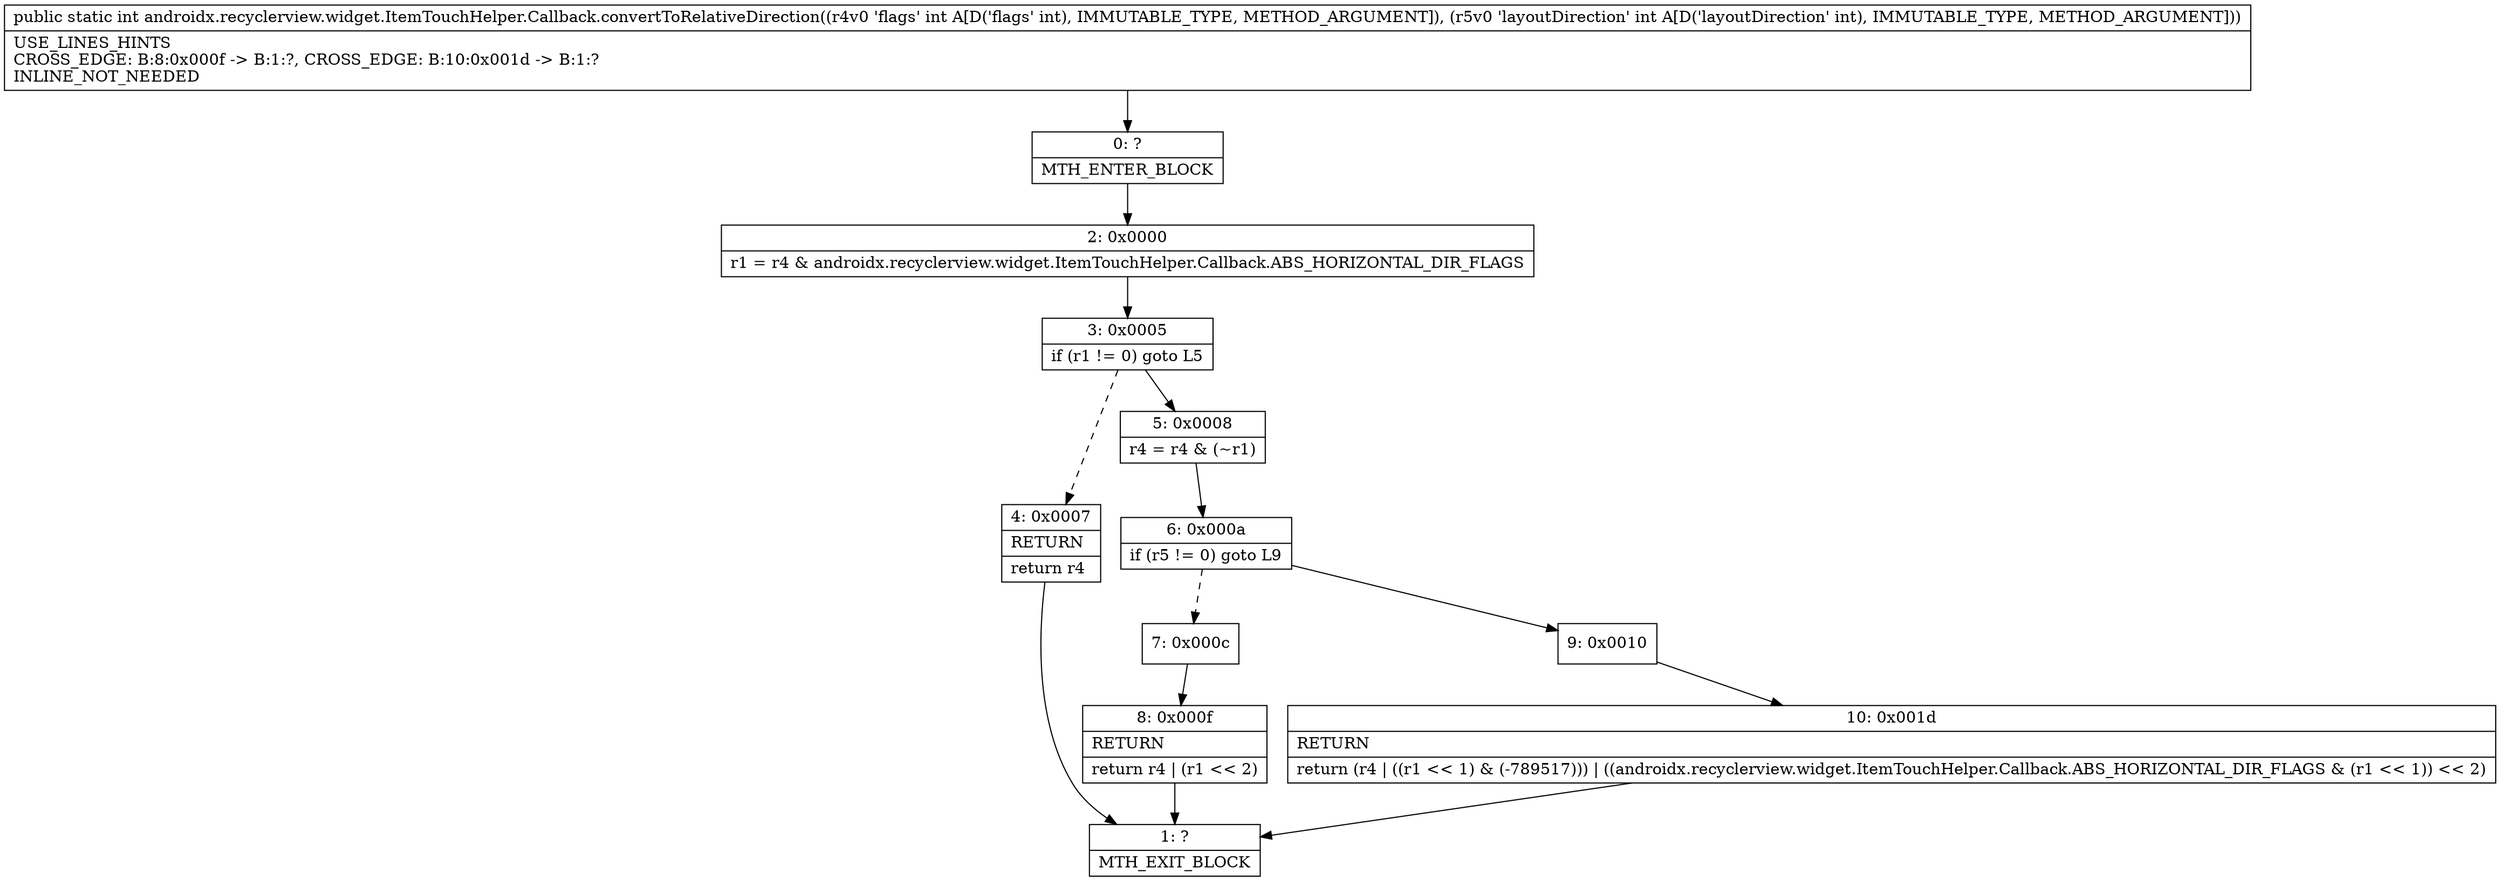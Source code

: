 digraph "CFG forandroidx.recyclerview.widget.ItemTouchHelper.Callback.convertToRelativeDirection(II)I" {
Node_0 [shape=record,label="{0\:\ ?|MTH_ENTER_BLOCK\l}"];
Node_2 [shape=record,label="{2\:\ 0x0000|r1 = r4 & androidx.recyclerview.widget.ItemTouchHelper.Callback.ABS_HORIZONTAL_DIR_FLAGS\l}"];
Node_3 [shape=record,label="{3\:\ 0x0005|if (r1 != 0) goto L5\l}"];
Node_4 [shape=record,label="{4\:\ 0x0007|RETURN\l|return r4\l}"];
Node_1 [shape=record,label="{1\:\ ?|MTH_EXIT_BLOCK\l}"];
Node_5 [shape=record,label="{5\:\ 0x0008|r4 = r4 & (~r1)\l}"];
Node_6 [shape=record,label="{6\:\ 0x000a|if (r5 != 0) goto L9\l}"];
Node_7 [shape=record,label="{7\:\ 0x000c}"];
Node_8 [shape=record,label="{8\:\ 0x000f|RETURN\l|return r4 \| (r1 \<\< 2)\l}"];
Node_9 [shape=record,label="{9\:\ 0x0010}"];
Node_10 [shape=record,label="{10\:\ 0x001d|RETURN\l|return (r4 \| ((r1 \<\< 1) & (\-789517))) \| ((androidx.recyclerview.widget.ItemTouchHelper.Callback.ABS_HORIZONTAL_DIR_FLAGS & (r1 \<\< 1)) \<\< 2)\l}"];
MethodNode[shape=record,label="{public static int androidx.recyclerview.widget.ItemTouchHelper.Callback.convertToRelativeDirection((r4v0 'flags' int A[D('flags' int), IMMUTABLE_TYPE, METHOD_ARGUMENT]), (r5v0 'layoutDirection' int A[D('layoutDirection' int), IMMUTABLE_TYPE, METHOD_ARGUMENT]))  | USE_LINES_HINTS\lCROSS_EDGE: B:8:0x000f \-\> B:1:?, CROSS_EDGE: B:10:0x001d \-\> B:1:?\lINLINE_NOT_NEEDED\l}"];
MethodNode -> Node_0;Node_0 -> Node_2;
Node_2 -> Node_3;
Node_3 -> Node_4[style=dashed];
Node_3 -> Node_5;
Node_4 -> Node_1;
Node_5 -> Node_6;
Node_6 -> Node_7[style=dashed];
Node_6 -> Node_9;
Node_7 -> Node_8;
Node_8 -> Node_1;
Node_9 -> Node_10;
Node_10 -> Node_1;
}

